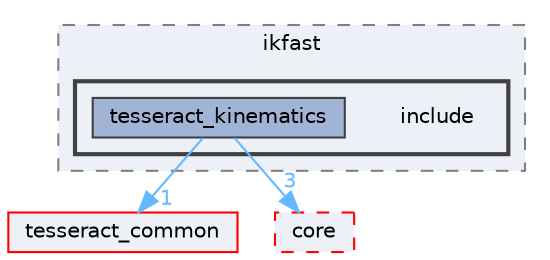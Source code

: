 digraph "tesseract_kinematics/ikfast/include"
{
 // LATEX_PDF_SIZE
  bgcolor="transparent";
  edge [fontname=Helvetica,fontsize=10,labelfontname=Helvetica,labelfontsize=10];
  node [fontname=Helvetica,fontsize=10,shape=box,height=0.2,width=0.4];
  compound=true
  subgraph clusterdir_5dae7b83fff15051c20dd2ca07684918 {
    graph [ bgcolor="#edf0f7", pencolor="grey50", label="ikfast", fontname=Helvetica,fontsize=10 style="filled,dashed", URL="dir_5dae7b83fff15051c20dd2ca07684918.html",tooltip=""]
  subgraph clusterdir_53f00078582d0c102f46995e84212d61 {
    graph [ bgcolor="#edf0f7", pencolor="grey25", label="", fontname=Helvetica,fontsize=10 style="filled,bold", URL="dir_53f00078582d0c102f46995e84212d61.html",tooltip=""]
    dir_53f00078582d0c102f46995e84212d61 [shape=plaintext, label="include"];
  dir_69e6205e017716a61070ddf91b8568ed [label="tesseract_kinematics", fillcolor="#a2b4d6", color="grey25", style="filled", URL="dir_69e6205e017716a61070ddf91b8568ed.html",tooltip=""];
  }
  }
  dir_8430b83f3af685b4c96d298a32e9aa37 [label="tesseract_common", fillcolor="#edf0f7", color="red", style="filled", URL="dir_8430b83f3af685b4c96d298a32e9aa37.html",tooltip=""];
  dir_c514f902ec1d4c8561ea53d834486b22 [label="core", fillcolor="#edf0f7", color="red", style="filled,dashed", URL="dir_c514f902ec1d4c8561ea53d834486b22.html",tooltip=""];
  dir_69e6205e017716a61070ddf91b8568ed->dir_8430b83f3af685b4c96d298a32e9aa37 [headlabel="1", labeldistance=1.5 headhref="dir_000083_000075.html" color="steelblue1" fontcolor="steelblue1"];
  dir_69e6205e017716a61070ddf91b8568ed->dir_c514f902ec1d4c8561ea53d834486b22 [headlabel="3", labeldistance=1.5 headhref="dir_000083_000009.html" color="steelblue1" fontcolor="steelblue1"];
}
